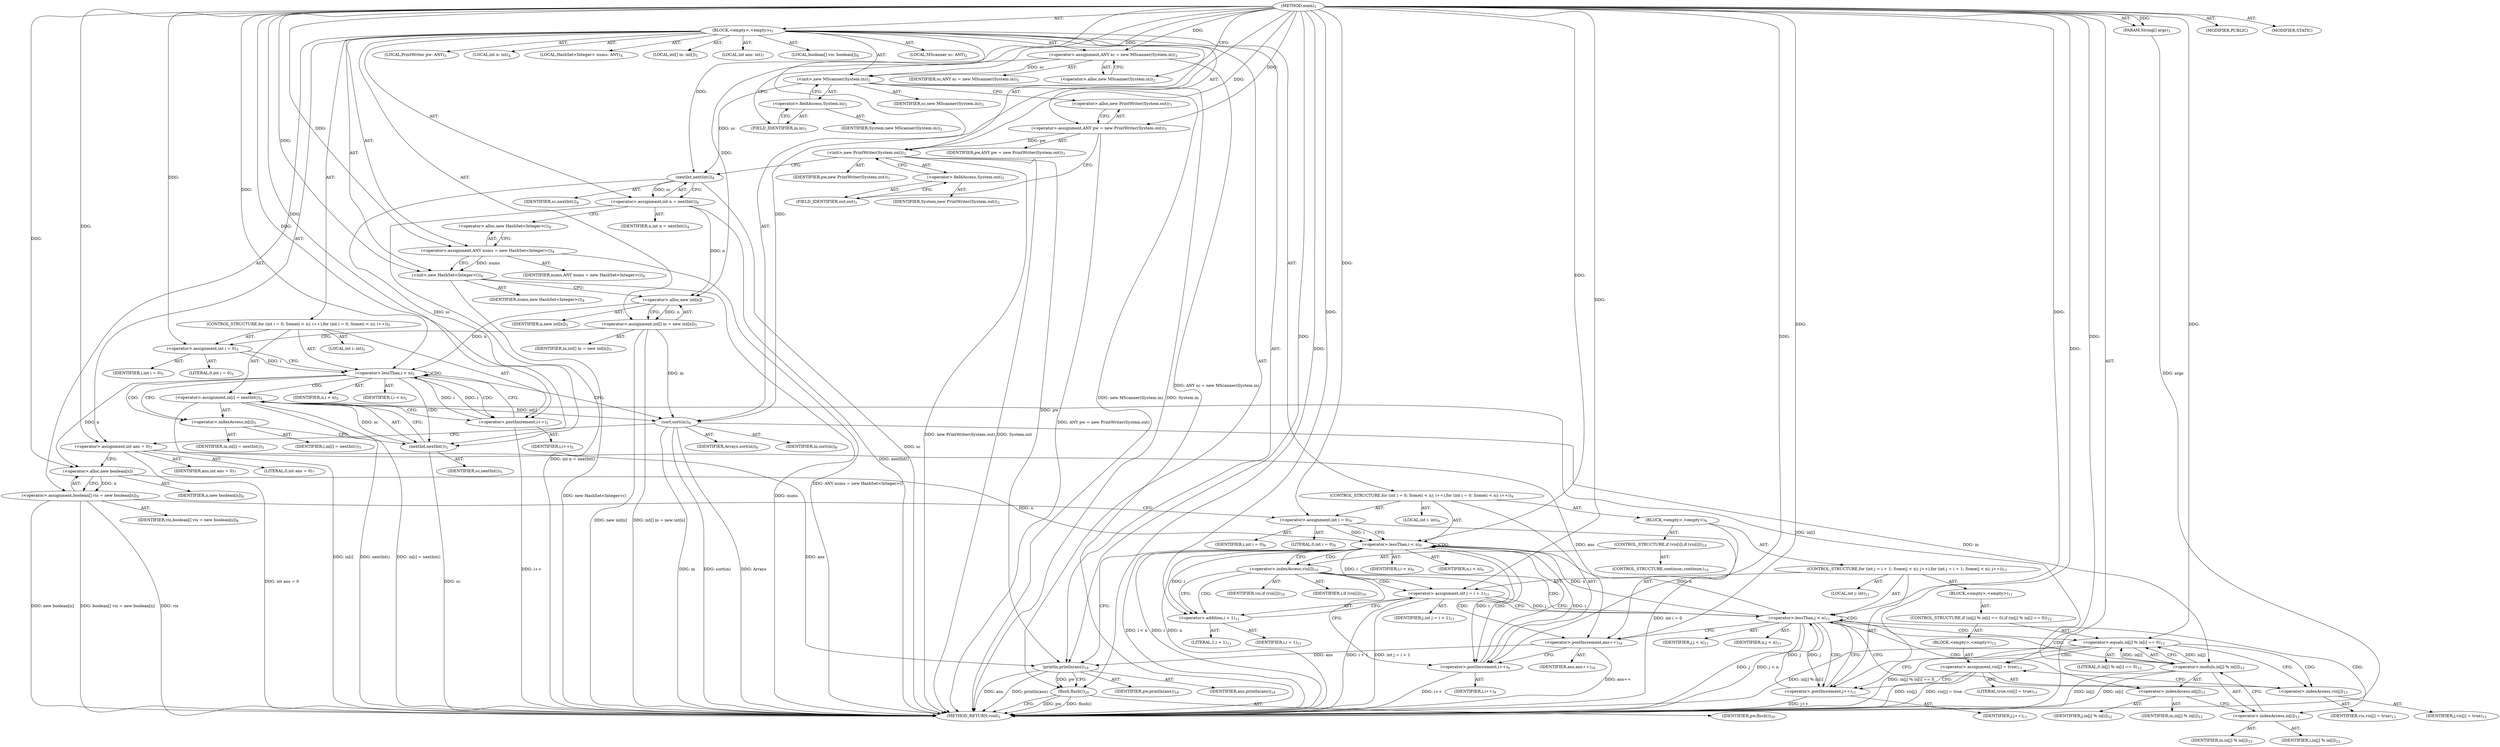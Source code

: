 digraph "main" {  
"23" [label = <(METHOD,main)<SUB>1</SUB>> ]
"24" [label = <(PARAM,String[] args)<SUB>1</SUB>> ]
"25" [label = <(BLOCK,&lt;empty&gt;,&lt;empty&gt;)<SUB>1</SUB>> ]
"4" [label = <(LOCAL,MScanner sc: ANY)<SUB>2</SUB>> ]
"26" [label = <(&lt;operator&gt;.assignment,ANY sc = new MScanner(System.in))<SUB>2</SUB>> ]
"27" [label = <(IDENTIFIER,sc,ANY sc = new MScanner(System.in))<SUB>2</SUB>> ]
"28" [label = <(&lt;operator&gt;.alloc,new MScanner(System.in))<SUB>2</SUB>> ]
"29" [label = <(&lt;init&gt;,new MScanner(System.in))<SUB>2</SUB>> ]
"3" [label = <(IDENTIFIER,sc,new MScanner(System.in))<SUB>2</SUB>> ]
"30" [label = <(&lt;operator&gt;.fieldAccess,System.in)<SUB>2</SUB>> ]
"31" [label = <(IDENTIFIER,System,new MScanner(System.in))<SUB>2</SUB>> ]
"32" [label = <(FIELD_IDENTIFIER,in,in)<SUB>2</SUB>> ]
"6" [label = <(LOCAL,PrintWriter pw: ANY)<SUB>3</SUB>> ]
"33" [label = <(&lt;operator&gt;.assignment,ANY pw = new PrintWriter(System.out))<SUB>3</SUB>> ]
"34" [label = <(IDENTIFIER,pw,ANY pw = new PrintWriter(System.out))<SUB>3</SUB>> ]
"35" [label = <(&lt;operator&gt;.alloc,new PrintWriter(System.out))<SUB>3</SUB>> ]
"36" [label = <(&lt;init&gt;,new PrintWriter(System.out))<SUB>3</SUB>> ]
"5" [label = <(IDENTIFIER,pw,new PrintWriter(System.out))<SUB>3</SUB>> ]
"37" [label = <(&lt;operator&gt;.fieldAccess,System.out)<SUB>3</SUB>> ]
"38" [label = <(IDENTIFIER,System,new PrintWriter(System.out))<SUB>3</SUB>> ]
"39" [label = <(FIELD_IDENTIFIER,out,out)<SUB>3</SUB>> ]
"40" [label = <(LOCAL,int n: int)<SUB>4</SUB>> ]
"41" [label = <(&lt;operator&gt;.assignment,int n = nextInt())<SUB>4</SUB>> ]
"42" [label = <(IDENTIFIER,n,int n = nextInt())<SUB>4</SUB>> ]
"43" [label = <(nextInt,nextInt())<SUB>4</SUB>> ]
"44" [label = <(IDENTIFIER,sc,nextInt())<SUB>4</SUB>> ]
"8" [label = <(LOCAL,HashSet&lt;Integer&gt; nums: ANY)<SUB>4</SUB>> ]
"45" [label = <(&lt;operator&gt;.assignment,ANY nums = new HashSet&lt;Integer&gt;())<SUB>4</SUB>> ]
"46" [label = <(IDENTIFIER,nums,ANY nums = new HashSet&lt;Integer&gt;())<SUB>4</SUB>> ]
"47" [label = <(&lt;operator&gt;.alloc,new HashSet&lt;Integer&gt;())<SUB>4</SUB>> ]
"48" [label = <(&lt;init&gt;,new HashSet&lt;Integer&gt;())<SUB>4</SUB>> ]
"7" [label = <(IDENTIFIER,nums,new HashSet&lt;Integer&gt;())<SUB>4</SUB>> ]
"49" [label = <(LOCAL,int[] in: int[])<SUB>5</SUB>> ]
"50" [label = <(&lt;operator&gt;.assignment,int[] in = new int[n])<SUB>5</SUB>> ]
"51" [label = <(IDENTIFIER,in,int[] in = new int[n])<SUB>5</SUB>> ]
"52" [label = <(&lt;operator&gt;.alloc,new int[n])> ]
"53" [label = <(IDENTIFIER,n,new int[n])<SUB>5</SUB>> ]
"54" [label = <(CONTROL_STRUCTURE,for (int i = 0; Some(i &lt; n); i++),for (int i = 0; Some(i &lt; n); i++))<SUB>5</SUB>> ]
"55" [label = <(LOCAL,int i: int)<SUB>5</SUB>> ]
"56" [label = <(&lt;operator&gt;.assignment,int i = 0)<SUB>5</SUB>> ]
"57" [label = <(IDENTIFIER,i,int i = 0)<SUB>5</SUB>> ]
"58" [label = <(LITERAL,0,int i = 0)<SUB>5</SUB>> ]
"59" [label = <(&lt;operator&gt;.lessThan,i &lt; n)<SUB>5</SUB>> ]
"60" [label = <(IDENTIFIER,i,i &lt; n)<SUB>5</SUB>> ]
"61" [label = <(IDENTIFIER,n,i &lt; n)<SUB>5</SUB>> ]
"62" [label = <(&lt;operator&gt;.postIncrement,i++)<SUB>5</SUB>> ]
"63" [label = <(IDENTIFIER,i,i++)<SUB>5</SUB>> ]
"64" [label = <(&lt;operator&gt;.assignment,in[i] = nextInt())<SUB>5</SUB>> ]
"65" [label = <(&lt;operator&gt;.indexAccess,in[i])<SUB>5</SUB>> ]
"66" [label = <(IDENTIFIER,in,in[i] = nextInt())<SUB>5</SUB>> ]
"67" [label = <(IDENTIFIER,i,in[i] = nextInt())<SUB>5</SUB>> ]
"68" [label = <(nextInt,nextInt())<SUB>5</SUB>> ]
"69" [label = <(IDENTIFIER,sc,nextInt())<SUB>5</SUB>> ]
"70" [label = <(sort,sort(in))<SUB>6</SUB>> ]
"71" [label = <(IDENTIFIER,Arrays,sort(in))<SUB>6</SUB>> ]
"72" [label = <(IDENTIFIER,in,sort(in))<SUB>6</SUB>> ]
"73" [label = <(LOCAL,int ans: int)<SUB>7</SUB>> ]
"74" [label = <(&lt;operator&gt;.assignment,int ans = 0)<SUB>7</SUB>> ]
"75" [label = <(IDENTIFIER,ans,int ans = 0)<SUB>7</SUB>> ]
"76" [label = <(LITERAL,0,int ans = 0)<SUB>7</SUB>> ]
"77" [label = <(LOCAL,boolean[] vis: boolean[])<SUB>8</SUB>> ]
"78" [label = <(&lt;operator&gt;.assignment,boolean[] vis = new boolean[n])<SUB>8</SUB>> ]
"79" [label = <(IDENTIFIER,vis,boolean[] vis = new boolean[n])<SUB>8</SUB>> ]
"80" [label = <(&lt;operator&gt;.alloc,new boolean[n])> ]
"81" [label = <(IDENTIFIER,n,new boolean[n])<SUB>8</SUB>> ]
"82" [label = <(CONTROL_STRUCTURE,for (int i = 0; Some(i &lt; n); i++),for (int i = 0; Some(i &lt; n); i++))<SUB>9</SUB>> ]
"83" [label = <(LOCAL,int i: int)<SUB>9</SUB>> ]
"84" [label = <(&lt;operator&gt;.assignment,int i = 0)<SUB>9</SUB>> ]
"85" [label = <(IDENTIFIER,i,int i = 0)<SUB>9</SUB>> ]
"86" [label = <(LITERAL,0,int i = 0)<SUB>9</SUB>> ]
"87" [label = <(&lt;operator&gt;.lessThan,i &lt; n)<SUB>9</SUB>> ]
"88" [label = <(IDENTIFIER,i,i &lt; n)<SUB>9</SUB>> ]
"89" [label = <(IDENTIFIER,n,i &lt; n)<SUB>9</SUB>> ]
"90" [label = <(&lt;operator&gt;.postIncrement,i++)<SUB>9</SUB>> ]
"91" [label = <(IDENTIFIER,i,i++)<SUB>9</SUB>> ]
"92" [label = <(BLOCK,&lt;empty&gt;,&lt;empty&gt;)<SUB>9</SUB>> ]
"93" [label = <(CONTROL_STRUCTURE,if (vis[i]),if (vis[i]))<SUB>10</SUB>> ]
"94" [label = <(&lt;operator&gt;.indexAccess,vis[i])<SUB>10</SUB>> ]
"95" [label = <(IDENTIFIER,vis,if (vis[i]))<SUB>10</SUB>> ]
"96" [label = <(IDENTIFIER,i,if (vis[i]))<SUB>10</SUB>> ]
"97" [label = <(CONTROL_STRUCTURE,continue;,continue;)<SUB>10</SUB>> ]
"98" [label = <(CONTROL_STRUCTURE,for (int j = i + 1; Some(j &lt; n); j++),for (int j = i + 1; Some(j &lt; n); j++))<SUB>11</SUB>> ]
"99" [label = <(LOCAL,int j: int)<SUB>11</SUB>> ]
"100" [label = <(&lt;operator&gt;.assignment,int j = i + 1)<SUB>11</SUB>> ]
"101" [label = <(IDENTIFIER,j,int j = i + 1)<SUB>11</SUB>> ]
"102" [label = <(&lt;operator&gt;.addition,i + 1)<SUB>11</SUB>> ]
"103" [label = <(IDENTIFIER,i,i + 1)<SUB>11</SUB>> ]
"104" [label = <(LITERAL,1,i + 1)<SUB>11</SUB>> ]
"105" [label = <(&lt;operator&gt;.lessThan,j &lt; n)<SUB>11</SUB>> ]
"106" [label = <(IDENTIFIER,j,j &lt; n)<SUB>11</SUB>> ]
"107" [label = <(IDENTIFIER,n,j &lt; n)<SUB>11</SUB>> ]
"108" [label = <(&lt;operator&gt;.postIncrement,j++)<SUB>11</SUB>> ]
"109" [label = <(IDENTIFIER,j,j++)<SUB>11</SUB>> ]
"110" [label = <(BLOCK,&lt;empty&gt;,&lt;empty&gt;)<SUB>11</SUB>> ]
"111" [label = <(CONTROL_STRUCTURE,if (in[j] % in[i] == 0),if (in[j] % in[i] == 0))<SUB>12</SUB>> ]
"112" [label = <(&lt;operator&gt;.equals,in[j] % in[i] == 0)<SUB>12</SUB>> ]
"113" [label = <(&lt;operator&gt;.modulo,in[j] % in[i])<SUB>12</SUB>> ]
"114" [label = <(&lt;operator&gt;.indexAccess,in[j])<SUB>12</SUB>> ]
"115" [label = <(IDENTIFIER,in,in[j] % in[i])<SUB>12</SUB>> ]
"116" [label = <(IDENTIFIER,j,in[j] % in[i])<SUB>12</SUB>> ]
"117" [label = <(&lt;operator&gt;.indexAccess,in[i])<SUB>12</SUB>> ]
"118" [label = <(IDENTIFIER,in,in[j] % in[i])<SUB>12</SUB>> ]
"119" [label = <(IDENTIFIER,i,in[j] % in[i])<SUB>12</SUB>> ]
"120" [label = <(LITERAL,0,in[j] % in[i] == 0)<SUB>12</SUB>> ]
"121" [label = <(BLOCK,&lt;empty&gt;,&lt;empty&gt;)<SUB>12</SUB>> ]
"122" [label = <(&lt;operator&gt;.assignment,vis[j] = true)<SUB>13</SUB>> ]
"123" [label = <(&lt;operator&gt;.indexAccess,vis[j])<SUB>13</SUB>> ]
"124" [label = <(IDENTIFIER,vis,vis[j] = true)<SUB>13</SUB>> ]
"125" [label = <(IDENTIFIER,j,vis[j] = true)<SUB>13</SUB>> ]
"126" [label = <(LITERAL,true,vis[j] = true)<SUB>13</SUB>> ]
"127" [label = <(&lt;operator&gt;.postIncrement,ans++)<SUB>16</SUB>> ]
"128" [label = <(IDENTIFIER,ans,ans++)<SUB>16</SUB>> ]
"129" [label = <(println,println(ans))<SUB>18</SUB>> ]
"130" [label = <(IDENTIFIER,pw,println(ans))<SUB>18</SUB>> ]
"131" [label = <(IDENTIFIER,ans,println(ans))<SUB>18</SUB>> ]
"132" [label = <(flush,flush())<SUB>20</SUB>> ]
"133" [label = <(IDENTIFIER,pw,flush())<SUB>20</SUB>> ]
"134" [label = <(MODIFIER,PUBLIC)> ]
"135" [label = <(MODIFIER,STATIC)> ]
"136" [label = <(METHOD_RETURN,void)<SUB>1</SUB>> ]
  "23" -> "24"  [ label = "AST: "] 
  "23" -> "25"  [ label = "AST: "] 
  "23" -> "134"  [ label = "AST: "] 
  "23" -> "135"  [ label = "AST: "] 
  "23" -> "136"  [ label = "AST: "] 
  "25" -> "4"  [ label = "AST: "] 
  "25" -> "26"  [ label = "AST: "] 
  "25" -> "29"  [ label = "AST: "] 
  "25" -> "6"  [ label = "AST: "] 
  "25" -> "33"  [ label = "AST: "] 
  "25" -> "36"  [ label = "AST: "] 
  "25" -> "40"  [ label = "AST: "] 
  "25" -> "41"  [ label = "AST: "] 
  "25" -> "8"  [ label = "AST: "] 
  "25" -> "45"  [ label = "AST: "] 
  "25" -> "48"  [ label = "AST: "] 
  "25" -> "49"  [ label = "AST: "] 
  "25" -> "50"  [ label = "AST: "] 
  "25" -> "54"  [ label = "AST: "] 
  "25" -> "70"  [ label = "AST: "] 
  "25" -> "73"  [ label = "AST: "] 
  "25" -> "74"  [ label = "AST: "] 
  "25" -> "77"  [ label = "AST: "] 
  "25" -> "78"  [ label = "AST: "] 
  "25" -> "82"  [ label = "AST: "] 
  "25" -> "129"  [ label = "AST: "] 
  "25" -> "132"  [ label = "AST: "] 
  "26" -> "27"  [ label = "AST: "] 
  "26" -> "28"  [ label = "AST: "] 
  "29" -> "3"  [ label = "AST: "] 
  "29" -> "30"  [ label = "AST: "] 
  "30" -> "31"  [ label = "AST: "] 
  "30" -> "32"  [ label = "AST: "] 
  "33" -> "34"  [ label = "AST: "] 
  "33" -> "35"  [ label = "AST: "] 
  "36" -> "5"  [ label = "AST: "] 
  "36" -> "37"  [ label = "AST: "] 
  "37" -> "38"  [ label = "AST: "] 
  "37" -> "39"  [ label = "AST: "] 
  "41" -> "42"  [ label = "AST: "] 
  "41" -> "43"  [ label = "AST: "] 
  "43" -> "44"  [ label = "AST: "] 
  "45" -> "46"  [ label = "AST: "] 
  "45" -> "47"  [ label = "AST: "] 
  "48" -> "7"  [ label = "AST: "] 
  "50" -> "51"  [ label = "AST: "] 
  "50" -> "52"  [ label = "AST: "] 
  "52" -> "53"  [ label = "AST: "] 
  "54" -> "55"  [ label = "AST: "] 
  "54" -> "56"  [ label = "AST: "] 
  "54" -> "59"  [ label = "AST: "] 
  "54" -> "62"  [ label = "AST: "] 
  "54" -> "64"  [ label = "AST: "] 
  "56" -> "57"  [ label = "AST: "] 
  "56" -> "58"  [ label = "AST: "] 
  "59" -> "60"  [ label = "AST: "] 
  "59" -> "61"  [ label = "AST: "] 
  "62" -> "63"  [ label = "AST: "] 
  "64" -> "65"  [ label = "AST: "] 
  "64" -> "68"  [ label = "AST: "] 
  "65" -> "66"  [ label = "AST: "] 
  "65" -> "67"  [ label = "AST: "] 
  "68" -> "69"  [ label = "AST: "] 
  "70" -> "71"  [ label = "AST: "] 
  "70" -> "72"  [ label = "AST: "] 
  "74" -> "75"  [ label = "AST: "] 
  "74" -> "76"  [ label = "AST: "] 
  "78" -> "79"  [ label = "AST: "] 
  "78" -> "80"  [ label = "AST: "] 
  "80" -> "81"  [ label = "AST: "] 
  "82" -> "83"  [ label = "AST: "] 
  "82" -> "84"  [ label = "AST: "] 
  "82" -> "87"  [ label = "AST: "] 
  "82" -> "90"  [ label = "AST: "] 
  "82" -> "92"  [ label = "AST: "] 
  "84" -> "85"  [ label = "AST: "] 
  "84" -> "86"  [ label = "AST: "] 
  "87" -> "88"  [ label = "AST: "] 
  "87" -> "89"  [ label = "AST: "] 
  "90" -> "91"  [ label = "AST: "] 
  "92" -> "93"  [ label = "AST: "] 
  "92" -> "98"  [ label = "AST: "] 
  "92" -> "127"  [ label = "AST: "] 
  "93" -> "94"  [ label = "AST: "] 
  "93" -> "97"  [ label = "AST: "] 
  "94" -> "95"  [ label = "AST: "] 
  "94" -> "96"  [ label = "AST: "] 
  "98" -> "99"  [ label = "AST: "] 
  "98" -> "100"  [ label = "AST: "] 
  "98" -> "105"  [ label = "AST: "] 
  "98" -> "108"  [ label = "AST: "] 
  "98" -> "110"  [ label = "AST: "] 
  "100" -> "101"  [ label = "AST: "] 
  "100" -> "102"  [ label = "AST: "] 
  "102" -> "103"  [ label = "AST: "] 
  "102" -> "104"  [ label = "AST: "] 
  "105" -> "106"  [ label = "AST: "] 
  "105" -> "107"  [ label = "AST: "] 
  "108" -> "109"  [ label = "AST: "] 
  "110" -> "111"  [ label = "AST: "] 
  "111" -> "112"  [ label = "AST: "] 
  "111" -> "121"  [ label = "AST: "] 
  "112" -> "113"  [ label = "AST: "] 
  "112" -> "120"  [ label = "AST: "] 
  "113" -> "114"  [ label = "AST: "] 
  "113" -> "117"  [ label = "AST: "] 
  "114" -> "115"  [ label = "AST: "] 
  "114" -> "116"  [ label = "AST: "] 
  "117" -> "118"  [ label = "AST: "] 
  "117" -> "119"  [ label = "AST: "] 
  "121" -> "122"  [ label = "AST: "] 
  "122" -> "123"  [ label = "AST: "] 
  "122" -> "126"  [ label = "AST: "] 
  "123" -> "124"  [ label = "AST: "] 
  "123" -> "125"  [ label = "AST: "] 
  "127" -> "128"  [ label = "AST: "] 
  "129" -> "130"  [ label = "AST: "] 
  "129" -> "131"  [ label = "AST: "] 
  "132" -> "133"  [ label = "AST: "] 
  "26" -> "32"  [ label = "CFG: "] 
  "29" -> "35"  [ label = "CFG: "] 
  "33" -> "39"  [ label = "CFG: "] 
  "36" -> "43"  [ label = "CFG: "] 
  "41" -> "47"  [ label = "CFG: "] 
  "45" -> "48"  [ label = "CFG: "] 
  "48" -> "52"  [ label = "CFG: "] 
  "50" -> "56"  [ label = "CFG: "] 
  "70" -> "74"  [ label = "CFG: "] 
  "74" -> "80"  [ label = "CFG: "] 
  "78" -> "84"  [ label = "CFG: "] 
  "129" -> "132"  [ label = "CFG: "] 
  "132" -> "136"  [ label = "CFG: "] 
  "28" -> "26"  [ label = "CFG: "] 
  "30" -> "29"  [ label = "CFG: "] 
  "35" -> "33"  [ label = "CFG: "] 
  "37" -> "36"  [ label = "CFG: "] 
  "43" -> "41"  [ label = "CFG: "] 
  "47" -> "45"  [ label = "CFG: "] 
  "52" -> "50"  [ label = "CFG: "] 
  "56" -> "59"  [ label = "CFG: "] 
  "59" -> "65"  [ label = "CFG: "] 
  "59" -> "70"  [ label = "CFG: "] 
  "62" -> "59"  [ label = "CFG: "] 
  "64" -> "62"  [ label = "CFG: "] 
  "80" -> "78"  [ label = "CFG: "] 
  "84" -> "87"  [ label = "CFG: "] 
  "87" -> "94"  [ label = "CFG: "] 
  "87" -> "129"  [ label = "CFG: "] 
  "90" -> "87"  [ label = "CFG: "] 
  "32" -> "30"  [ label = "CFG: "] 
  "39" -> "37"  [ label = "CFG: "] 
  "65" -> "68"  [ label = "CFG: "] 
  "68" -> "64"  [ label = "CFG: "] 
  "127" -> "90"  [ label = "CFG: "] 
  "94" -> "90"  [ label = "CFG: "] 
  "94" -> "102"  [ label = "CFG: "] 
  "100" -> "105"  [ label = "CFG: "] 
  "105" -> "114"  [ label = "CFG: "] 
  "105" -> "127"  [ label = "CFG: "] 
  "108" -> "105"  [ label = "CFG: "] 
  "102" -> "100"  [ label = "CFG: "] 
  "112" -> "123"  [ label = "CFG: "] 
  "112" -> "108"  [ label = "CFG: "] 
  "113" -> "112"  [ label = "CFG: "] 
  "122" -> "108"  [ label = "CFG: "] 
  "114" -> "117"  [ label = "CFG: "] 
  "117" -> "113"  [ label = "CFG: "] 
  "123" -> "122"  [ label = "CFG: "] 
  "23" -> "28"  [ label = "CFG: "] 
  "24" -> "136"  [ label = "DDG: args"] 
  "26" -> "136"  [ label = "DDG: ANY sc = new MScanner(System.in)"] 
  "29" -> "136"  [ label = "DDG: System.in"] 
  "29" -> "136"  [ label = "DDG: new MScanner(System.in)"] 
  "33" -> "136"  [ label = "DDG: ANY pw = new PrintWriter(System.out)"] 
  "36" -> "136"  [ label = "DDG: System.out"] 
  "36" -> "136"  [ label = "DDG: new PrintWriter(System.out)"] 
  "43" -> "136"  [ label = "DDG: sc"] 
  "41" -> "136"  [ label = "DDG: nextInt()"] 
  "41" -> "136"  [ label = "DDG: int n = nextInt()"] 
  "45" -> "136"  [ label = "DDG: ANY nums = new HashSet&lt;Integer&gt;()"] 
  "48" -> "136"  [ label = "DDG: nums"] 
  "48" -> "136"  [ label = "DDG: new HashSet&lt;Integer&gt;()"] 
  "50" -> "136"  [ label = "DDG: new int[n]"] 
  "50" -> "136"  [ label = "DDG: int[] in = new int[n]"] 
  "70" -> "136"  [ label = "DDG: in"] 
  "70" -> "136"  [ label = "DDG: sort(in)"] 
  "74" -> "136"  [ label = "DDG: int ans = 0"] 
  "78" -> "136"  [ label = "DDG: vis"] 
  "78" -> "136"  [ label = "DDG: new boolean[n]"] 
  "78" -> "136"  [ label = "DDG: boolean[] vis = new boolean[n]"] 
  "84" -> "136"  [ label = "DDG: int i = 0"] 
  "87" -> "136"  [ label = "DDG: i"] 
  "87" -> "136"  [ label = "DDG: n"] 
  "87" -> "136"  [ label = "DDG: i &lt; n"] 
  "129" -> "136"  [ label = "DDG: ans"] 
  "129" -> "136"  [ label = "DDG: println(ans)"] 
  "132" -> "136"  [ label = "DDG: pw"] 
  "132" -> "136"  [ label = "DDG: flush()"] 
  "100" -> "136"  [ label = "DDG: i + 1"] 
  "100" -> "136"  [ label = "DDG: int j = i + 1"] 
  "105" -> "136"  [ label = "DDG: j"] 
  "105" -> "136"  [ label = "DDG: j &lt; n"] 
  "127" -> "136"  [ label = "DDG: ans++"] 
  "113" -> "136"  [ label = "DDG: in[j]"] 
  "113" -> "136"  [ label = "DDG: in[i]"] 
  "112" -> "136"  [ label = "DDG: in[j] % in[i]"] 
  "112" -> "136"  [ label = "DDG: in[j] % in[i] == 0"] 
  "122" -> "136"  [ label = "DDG: vis[j]"] 
  "122" -> "136"  [ label = "DDG: vis[j] = true"] 
  "108" -> "136"  [ label = "DDG: j++"] 
  "90" -> "136"  [ label = "DDG: i++"] 
  "64" -> "136"  [ label = "DDG: in[i]"] 
  "68" -> "136"  [ label = "DDG: sc"] 
  "64" -> "136"  [ label = "DDG: nextInt()"] 
  "64" -> "136"  [ label = "DDG: in[i] = nextInt()"] 
  "62" -> "136"  [ label = "DDG: i++"] 
  "70" -> "136"  [ label = "DDG: Arrays"] 
  "23" -> "24"  [ label = "DDG: "] 
  "23" -> "26"  [ label = "DDG: "] 
  "23" -> "33"  [ label = "DDG: "] 
  "43" -> "41"  [ label = "DDG: sc"] 
  "23" -> "45"  [ label = "DDG: "] 
  "52" -> "50"  [ label = "DDG: n"] 
  "23" -> "74"  [ label = "DDG: "] 
  "80" -> "78"  [ label = "DDG: n"] 
  "26" -> "29"  [ label = "DDG: sc"] 
  "23" -> "29"  [ label = "DDG: "] 
  "33" -> "36"  [ label = "DDG: pw"] 
  "23" -> "36"  [ label = "DDG: "] 
  "45" -> "48"  [ label = "DDG: nums"] 
  "23" -> "48"  [ label = "DDG: "] 
  "23" -> "56"  [ label = "DDG: "] 
  "68" -> "64"  [ label = "DDG: sc"] 
  "23" -> "70"  [ label = "DDG: "] 
  "50" -> "70"  [ label = "DDG: in"] 
  "64" -> "70"  [ label = "DDG: in[i]"] 
  "23" -> "84"  [ label = "DDG: "] 
  "36" -> "129"  [ label = "DDG: pw"] 
  "23" -> "129"  [ label = "DDG: "] 
  "74" -> "129"  [ label = "DDG: ans"] 
  "127" -> "129"  [ label = "DDG: ans"] 
  "129" -> "132"  [ label = "DDG: pw"] 
  "23" -> "132"  [ label = "DDG: "] 
  "29" -> "43"  [ label = "DDG: sc"] 
  "23" -> "43"  [ label = "DDG: "] 
  "41" -> "52"  [ label = "DDG: n"] 
  "23" -> "52"  [ label = "DDG: "] 
  "56" -> "59"  [ label = "DDG: i"] 
  "62" -> "59"  [ label = "DDG: i"] 
  "23" -> "59"  [ label = "DDG: "] 
  "52" -> "59"  [ label = "DDG: n"] 
  "59" -> "62"  [ label = "DDG: i"] 
  "23" -> "62"  [ label = "DDG: "] 
  "59" -> "80"  [ label = "DDG: n"] 
  "23" -> "80"  [ label = "DDG: "] 
  "84" -> "87"  [ label = "DDG: i"] 
  "90" -> "87"  [ label = "DDG: i"] 
  "23" -> "87"  [ label = "DDG: "] 
  "80" -> "87"  [ label = "DDG: n"] 
  "105" -> "87"  [ label = "DDG: n"] 
  "87" -> "90"  [ label = "DDG: i"] 
  "23" -> "90"  [ label = "DDG: "] 
  "43" -> "68"  [ label = "DDG: sc"] 
  "23" -> "68"  [ label = "DDG: "] 
  "87" -> "100"  [ label = "DDG: i"] 
  "23" -> "100"  [ label = "DDG: "] 
  "74" -> "127"  [ label = "DDG: ans"] 
  "23" -> "127"  [ label = "DDG: "] 
  "100" -> "105"  [ label = "DDG: j"] 
  "108" -> "105"  [ label = "DDG: j"] 
  "23" -> "105"  [ label = "DDG: "] 
  "87" -> "105"  [ label = "DDG: n"] 
  "105" -> "108"  [ label = "DDG: j"] 
  "23" -> "108"  [ label = "DDG: "] 
  "87" -> "102"  [ label = "DDG: i"] 
  "23" -> "102"  [ label = "DDG: "] 
  "113" -> "112"  [ label = "DDG: in[j]"] 
  "113" -> "112"  [ label = "DDG: in[i]"] 
  "23" -> "112"  [ label = "DDG: "] 
  "23" -> "122"  [ label = "DDG: "] 
  "70" -> "113"  [ label = "DDG: in"] 
  "64" -> "113"  [ label = "DDG: in[i]"] 
  "59" -> "68"  [ label = "CDG: "] 
  "59" -> "64"  [ label = "CDG: "] 
  "59" -> "65"  [ label = "CDG: "] 
  "59" -> "59"  [ label = "CDG: "] 
  "59" -> "62"  [ label = "CDG: "] 
  "87" -> "94"  [ label = "CDG: "] 
  "87" -> "87"  [ label = "CDG: "] 
  "87" -> "90"  [ label = "CDG: "] 
  "94" -> "105"  [ label = "CDG: "] 
  "94" -> "100"  [ label = "CDG: "] 
  "94" -> "102"  [ label = "CDG: "] 
  "94" -> "127"  [ label = "CDG: "] 
  "105" -> "113"  [ label = "CDG: "] 
  "105" -> "105"  [ label = "CDG: "] 
  "105" -> "114"  [ label = "CDG: "] 
  "105" -> "117"  [ label = "CDG: "] 
  "105" -> "112"  [ label = "CDG: "] 
  "105" -> "108"  [ label = "CDG: "] 
  "112" -> "122"  [ label = "CDG: "] 
  "112" -> "123"  [ label = "CDG: "] 
}
